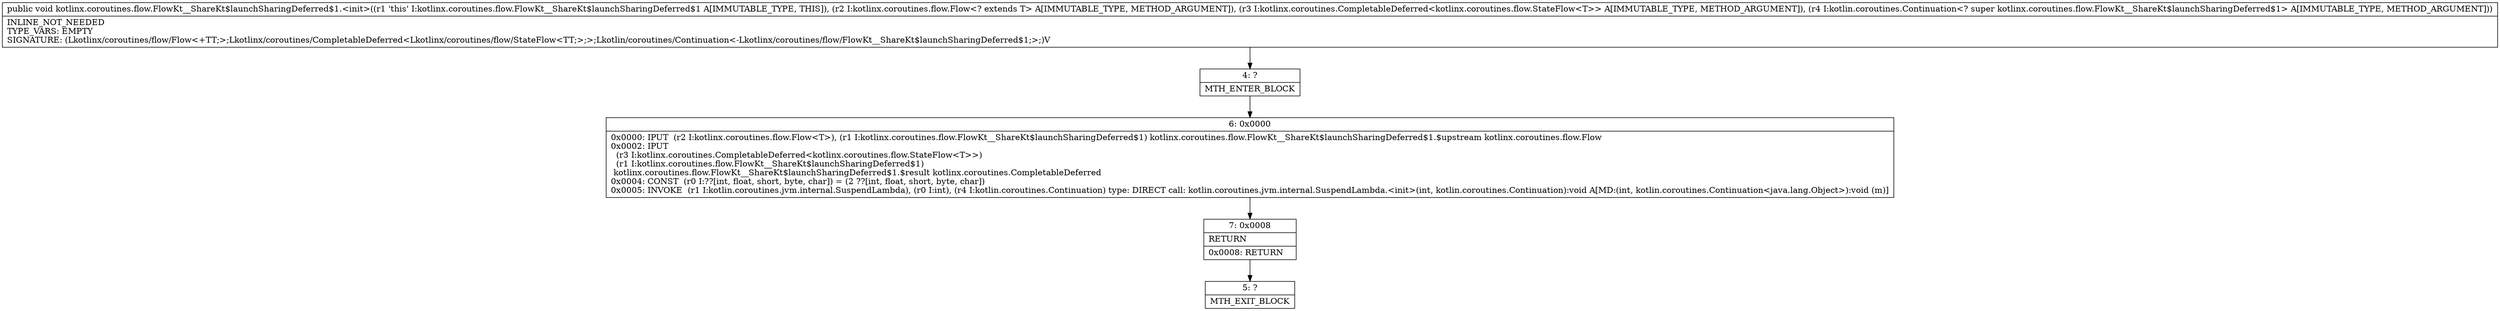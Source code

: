 digraph "CFG forkotlinx.coroutines.flow.FlowKt__ShareKt$launchSharingDeferred$1.\<init\>(Lkotlinx\/coroutines\/flow\/Flow;Lkotlinx\/coroutines\/CompletableDeferred;Lkotlin\/coroutines\/Continuation;)V" {
Node_4 [shape=record,label="{4\:\ ?|MTH_ENTER_BLOCK\l}"];
Node_6 [shape=record,label="{6\:\ 0x0000|0x0000: IPUT  (r2 I:kotlinx.coroutines.flow.Flow\<T\>), (r1 I:kotlinx.coroutines.flow.FlowKt__ShareKt$launchSharingDeferred$1) kotlinx.coroutines.flow.FlowKt__ShareKt$launchSharingDeferred$1.$upstream kotlinx.coroutines.flow.Flow \l0x0002: IPUT  \l  (r3 I:kotlinx.coroutines.CompletableDeferred\<kotlinx.coroutines.flow.StateFlow\<T\>\>)\l  (r1 I:kotlinx.coroutines.flow.FlowKt__ShareKt$launchSharingDeferred$1)\l kotlinx.coroutines.flow.FlowKt__ShareKt$launchSharingDeferred$1.$result kotlinx.coroutines.CompletableDeferred \l0x0004: CONST  (r0 I:??[int, float, short, byte, char]) = (2 ??[int, float, short, byte, char]) \l0x0005: INVOKE  (r1 I:kotlin.coroutines.jvm.internal.SuspendLambda), (r0 I:int), (r4 I:kotlin.coroutines.Continuation) type: DIRECT call: kotlin.coroutines.jvm.internal.SuspendLambda.\<init\>(int, kotlin.coroutines.Continuation):void A[MD:(int, kotlin.coroutines.Continuation\<java.lang.Object\>):void (m)]\l}"];
Node_7 [shape=record,label="{7\:\ 0x0008|RETURN\l|0x0008: RETURN   \l}"];
Node_5 [shape=record,label="{5\:\ ?|MTH_EXIT_BLOCK\l}"];
MethodNode[shape=record,label="{public void kotlinx.coroutines.flow.FlowKt__ShareKt$launchSharingDeferred$1.\<init\>((r1 'this' I:kotlinx.coroutines.flow.FlowKt__ShareKt$launchSharingDeferred$1 A[IMMUTABLE_TYPE, THIS]), (r2 I:kotlinx.coroutines.flow.Flow\<? extends T\> A[IMMUTABLE_TYPE, METHOD_ARGUMENT]), (r3 I:kotlinx.coroutines.CompletableDeferred\<kotlinx.coroutines.flow.StateFlow\<T\>\> A[IMMUTABLE_TYPE, METHOD_ARGUMENT]), (r4 I:kotlin.coroutines.Continuation\<? super kotlinx.coroutines.flow.FlowKt__ShareKt$launchSharingDeferred$1\> A[IMMUTABLE_TYPE, METHOD_ARGUMENT]))  | INLINE_NOT_NEEDED\lTYPE_VARS: EMPTY\lSIGNATURE: (Lkotlinx\/coroutines\/flow\/Flow\<+TT;\>;Lkotlinx\/coroutines\/CompletableDeferred\<Lkotlinx\/coroutines\/flow\/StateFlow\<TT;\>;\>;Lkotlin\/coroutines\/Continuation\<\-Lkotlinx\/coroutines\/flow\/FlowKt__ShareKt$launchSharingDeferred$1;\>;)V\l}"];
MethodNode -> Node_4;Node_4 -> Node_6;
Node_6 -> Node_7;
Node_7 -> Node_5;
}

